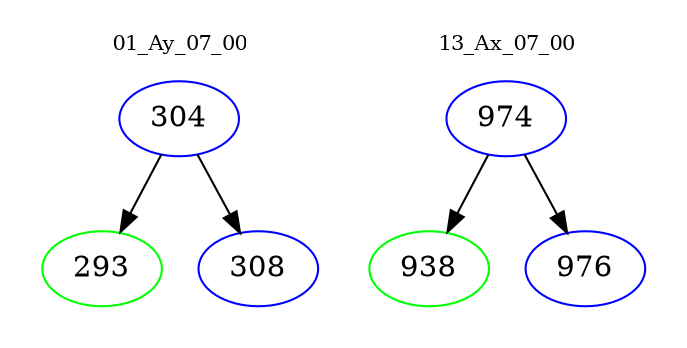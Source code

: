 digraph{
subgraph cluster_0 {
color = white
label = "01_Ay_07_00";
fontsize=10;
T0_304 [label="304", color="blue"]
T0_304 -> T0_293 [color="black"]
T0_293 [label="293", color="green"]
T0_304 -> T0_308 [color="black"]
T0_308 [label="308", color="blue"]
}
subgraph cluster_1 {
color = white
label = "13_Ax_07_00";
fontsize=10;
T1_974 [label="974", color="blue"]
T1_974 -> T1_938 [color="black"]
T1_938 [label="938", color="green"]
T1_974 -> T1_976 [color="black"]
T1_976 [label="976", color="blue"]
}
}
